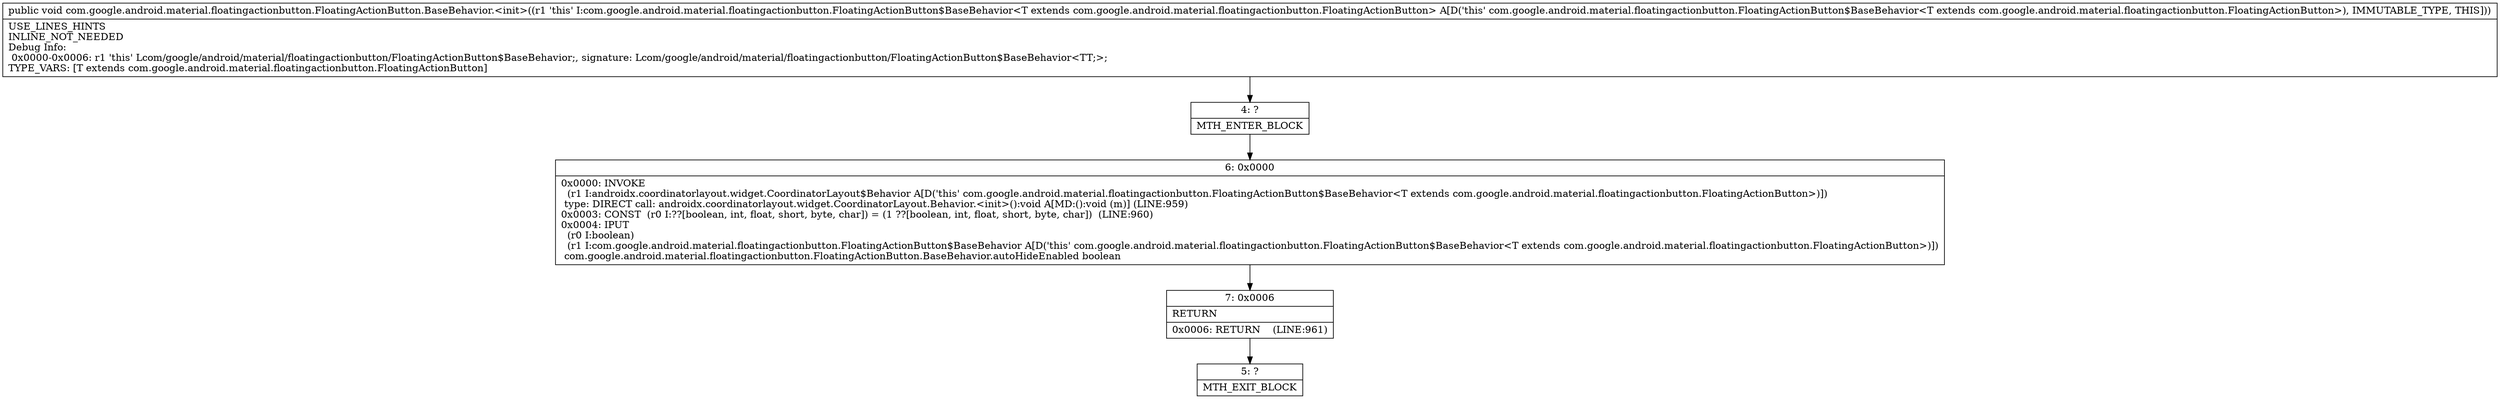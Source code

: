 digraph "CFG forcom.google.android.material.floatingactionbutton.FloatingActionButton.BaseBehavior.\<init\>()V" {
Node_4 [shape=record,label="{4\:\ ?|MTH_ENTER_BLOCK\l}"];
Node_6 [shape=record,label="{6\:\ 0x0000|0x0000: INVOKE  \l  (r1 I:androidx.coordinatorlayout.widget.CoordinatorLayout$Behavior A[D('this' com.google.android.material.floatingactionbutton.FloatingActionButton$BaseBehavior\<T extends com.google.android.material.floatingactionbutton.FloatingActionButton\>)])\l type: DIRECT call: androidx.coordinatorlayout.widget.CoordinatorLayout.Behavior.\<init\>():void A[MD:():void (m)] (LINE:959)\l0x0003: CONST  (r0 I:??[boolean, int, float, short, byte, char]) = (1 ??[boolean, int, float, short, byte, char])  (LINE:960)\l0x0004: IPUT  \l  (r0 I:boolean)\l  (r1 I:com.google.android.material.floatingactionbutton.FloatingActionButton$BaseBehavior A[D('this' com.google.android.material.floatingactionbutton.FloatingActionButton$BaseBehavior\<T extends com.google.android.material.floatingactionbutton.FloatingActionButton\>)])\l com.google.android.material.floatingactionbutton.FloatingActionButton.BaseBehavior.autoHideEnabled boolean \l}"];
Node_7 [shape=record,label="{7\:\ 0x0006|RETURN\l|0x0006: RETURN    (LINE:961)\l}"];
Node_5 [shape=record,label="{5\:\ ?|MTH_EXIT_BLOCK\l}"];
MethodNode[shape=record,label="{public void com.google.android.material.floatingactionbutton.FloatingActionButton.BaseBehavior.\<init\>((r1 'this' I:com.google.android.material.floatingactionbutton.FloatingActionButton$BaseBehavior\<T extends com.google.android.material.floatingactionbutton.FloatingActionButton\> A[D('this' com.google.android.material.floatingactionbutton.FloatingActionButton$BaseBehavior\<T extends com.google.android.material.floatingactionbutton.FloatingActionButton\>), IMMUTABLE_TYPE, THIS]))  | USE_LINES_HINTS\lINLINE_NOT_NEEDED\lDebug Info:\l  0x0000\-0x0006: r1 'this' Lcom\/google\/android\/material\/floatingactionbutton\/FloatingActionButton$BaseBehavior;, signature: Lcom\/google\/android\/material\/floatingactionbutton\/FloatingActionButton$BaseBehavior\<TT;\>;\lTYPE_VARS: [T extends com.google.android.material.floatingactionbutton.FloatingActionButton]\l}"];
MethodNode -> Node_4;Node_4 -> Node_6;
Node_6 -> Node_7;
Node_7 -> Node_5;
}

